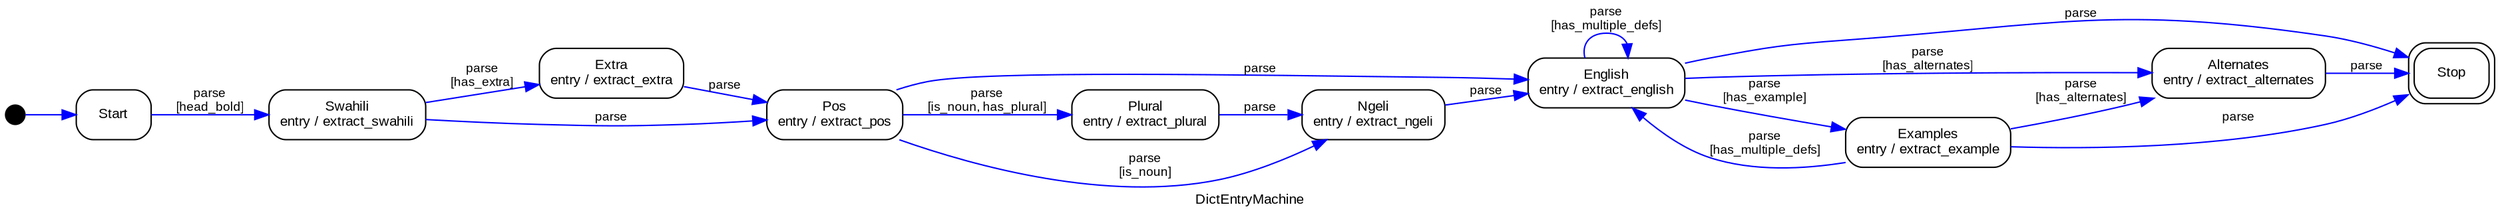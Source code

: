 digraph list {
label=DictEntryMachine;
fontname=Arial;
fontsize=10;
rankdir=LR;
i [shape=circle, style=filled, fontsize=1, fixedsize=true, width=0.2, height=0.2, fillcolor=black];
i -> start [label="", color=blue, fontname=Arial, fontsize=9];
alternates [label="Alternates\nentry / extract_alternates", shape=rectangle, style="rounded, filled", fontname=Arial, fontsize=10, peripheries=1, fillcolor=white];
alternates -> stop [label=parse, color=blue, fontname=Arial, fontsize=9];
english [label="English\nentry / extract_english", shape=rectangle, style="rounded, filled", fontname=Arial, fontsize=10, peripheries=1, fillcolor=white];
english -> examples [label="parse\n[has_example]", color=blue, fontname=Arial, fontsize=9];
english -> alternates [label="parse\n[has_alternates]", color=blue, fontname=Arial, fontsize=9];
english -> english [label="parse\n[has_multiple_defs]", color=blue, fontname=Arial, fontsize=9];
english -> stop [label=parse, color=blue, fontname=Arial, fontsize=9];
examples [label="Examples\nentry / extract_example", shape=rectangle, style="rounded, filled", fontname=Arial, fontsize=10, peripheries=1, fillcolor=white];
examples -> english [label="parse\n[has_multiple_defs]", color=blue, fontname=Arial, fontsize=9];
examples -> alternates [label="parse\n[has_alternates]", color=blue, fontname=Arial, fontsize=9];
examples -> stop [label=parse, color=blue, fontname=Arial, fontsize=9];
extra [label="Extra\nentry / extract_extra", shape=rectangle, style="rounded, filled", fontname=Arial, fontsize=10, peripheries=1, fillcolor=white];
extra -> pos [label=parse, color=blue, fontname=Arial, fontsize=9];
ngeli [label="Ngeli\nentry / extract_ngeli", shape=rectangle, style="rounded, filled", fontname=Arial, fontsize=10, peripheries=1, fillcolor=white];
ngeli -> english [label=parse, color=blue, fontname=Arial, fontsize=9];
plural [label="Plural\nentry / extract_plural", shape=rectangle, style="rounded, filled", fontname=Arial, fontsize=10, peripheries=1, fillcolor=white];
plural -> ngeli [label=parse, color=blue, fontname=Arial, fontsize=9];
pos [label="Pos\nentry / extract_pos", shape=rectangle, style="rounded, filled", fontname=Arial, fontsize=10, peripheries=1, fillcolor=white];
pos -> plural [label="parse\n[is_noun, has_plural]", color=blue, fontname=Arial, fontsize=9];
pos -> ngeli [label="parse\n[is_noun]", color=blue, fontname=Arial, fontsize=9];
pos -> english [label=parse, color=blue, fontname=Arial, fontsize=9];
start [label=Start, shape=rectangle, style="rounded, filled", fontname=Arial, fontsize=10, peripheries=1, fillcolor=white];
start -> swahili [label="parse\n[head_bold]", color=blue, fontname=Arial, fontsize=9];
stop [label=Stop, shape=rectangle, style="rounded, filled", fontname=Arial, fontsize=10, peripheries=2, fillcolor=white];
swahili [label="Swahili\nentry / extract_swahili", shape=rectangle, style="rounded, filled", fontname=Arial, fontsize=10, peripheries=1, fillcolor=white];
swahili -> extra [label="parse\n[has_extra]", color=blue, fontname=Arial, fontsize=9];
swahili -> pos [label=parse, color=blue, fontname=Arial, fontsize=9];
}

